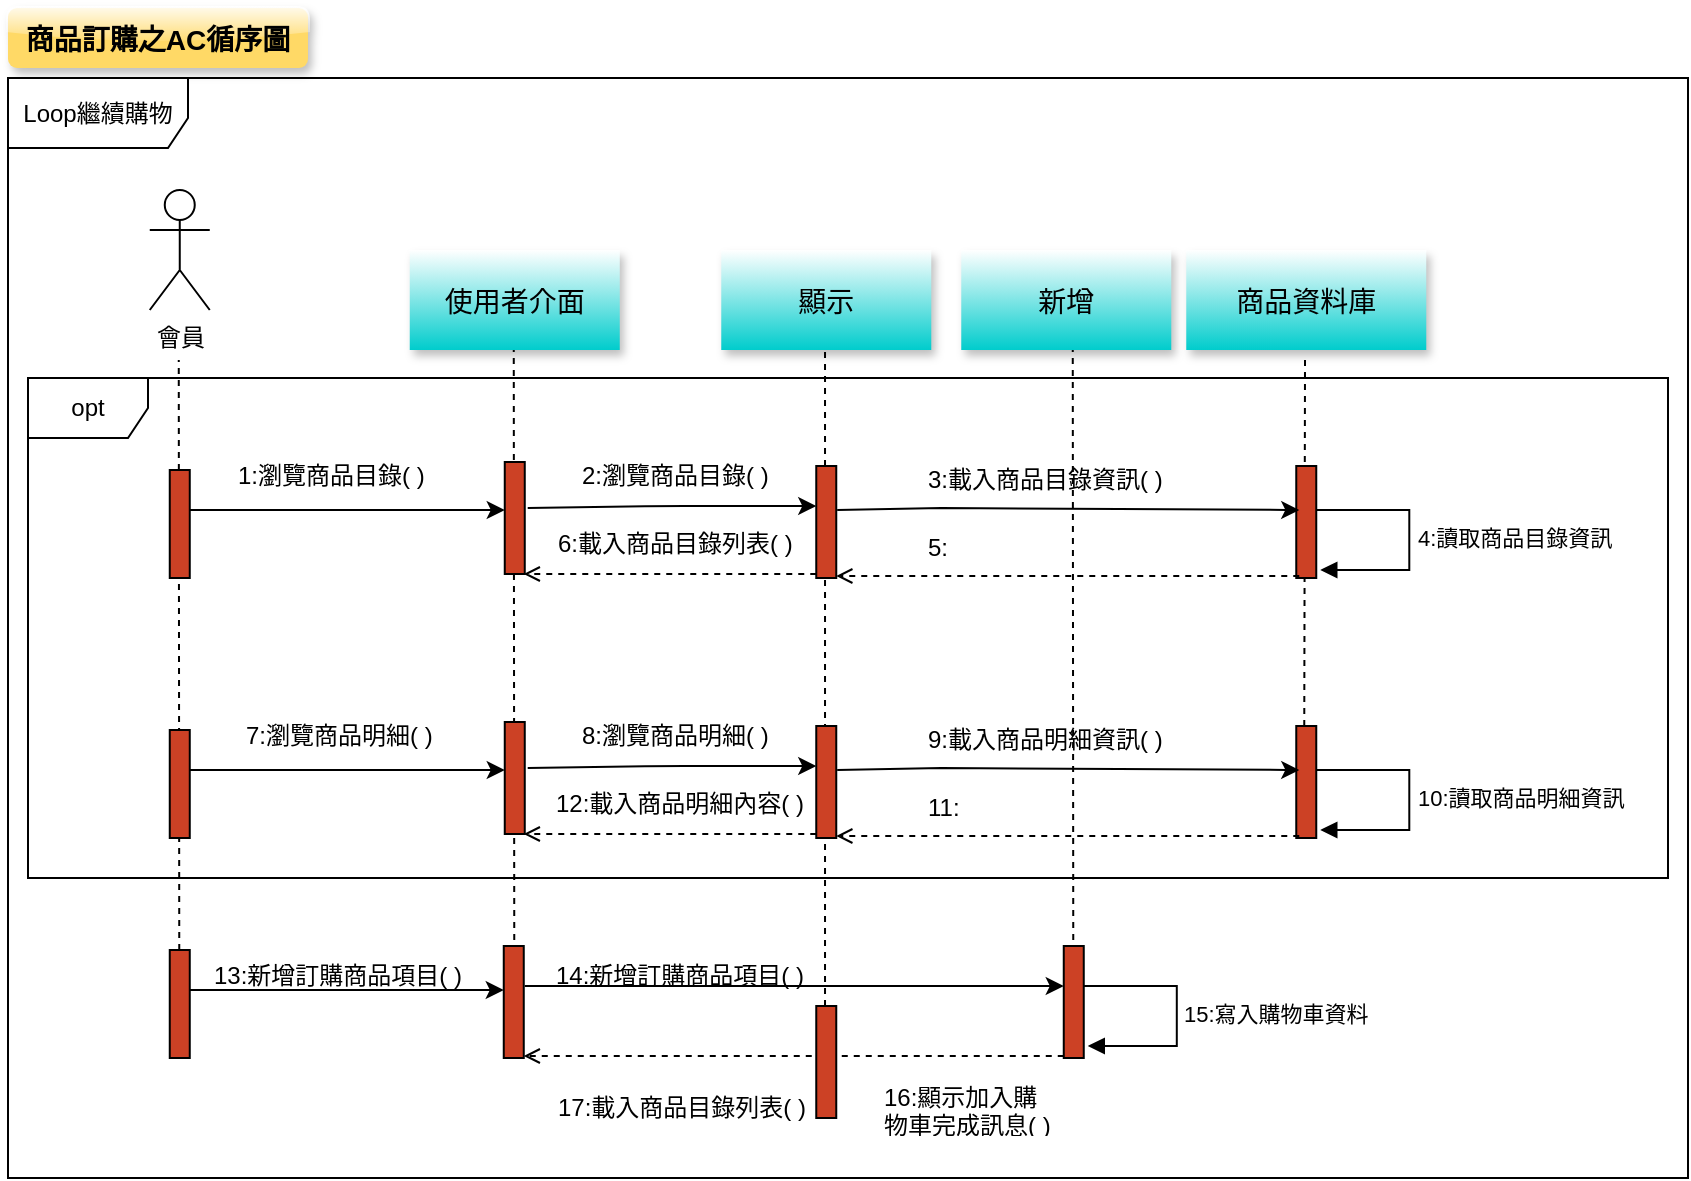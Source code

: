 <mxfile version="21.1.5" type="github">
  <diagram name="Page-1" id="13e1069c-82ec-6db2-03f1-153e76fe0fe0">
    <mxGraphModel dx="880" dy="461" grid="1" gridSize="10" guides="1" tooltips="1" connect="1" arrows="1" fold="1" page="1" pageScale="1" pageWidth="1100" pageHeight="850" background="none" math="0" shadow="0">
      <root>
        <mxCell id="0" />
        <mxCell id="1" parent="0" />
        <mxCell id="ECdubJ1jrFnXmb-SFTi5-120" value="" style="html=1;verticalAlign=bottom;startArrow=none;endArrow=none;dashed=1;rounded=0;entryX=0.5;entryY=1;entryDx=0;entryDy=0;" edge="1" parent="1">
          <mxGeometry relative="1" as="geometry">
            <mxPoint x="668.13" y="374" as="sourcePoint" />
            <mxPoint x="668.51" y="189" as="targetPoint" />
          </mxGeometry>
        </mxCell>
        <mxCell id="ECdubJ1jrFnXmb-SFTi5-119" value="" style="html=1;verticalAlign=bottom;startArrow=none;endArrow=none;dashed=1;rounded=0;entryX=0.5;entryY=1;entryDx=0;entryDy=0;" edge="1" parent="1">
          <mxGeometry relative="1" as="geometry">
            <mxPoint x="552.63" y="481" as="sourcePoint" />
            <mxPoint x="552.38" y="186" as="targetPoint" />
          </mxGeometry>
        </mxCell>
        <mxCell id="ECdubJ1jrFnXmb-SFTi5-118" value="" style="html=1;verticalAlign=bottom;startArrow=none;endArrow=none;dashed=1;rounded=0;entryX=0.5;entryY=1;entryDx=0;entryDy=0;" edge="1" parent="1" source="ECdubJ1jrFnXmb-SFTi5-125">
          <mxGeometry relative="1" as="geometry">
            <mxPoint x="428.13" y="371" as="sourcePoint" />
            <mxPoint x="428.51" y="186" as="targetPoint" />
          </mxGeometry>
        </mxCell>
        <mxCell id="ECdubJ1jrFnXmb-SFTi5-121" value="" style="html=1;verticalAlign=bottom;startArrow=none;endArrow=none;dashed=1;rounded=0;entryX=0.5;entryY=1;entryDx=0;entryDy=0;" edge="1" parent="1">
          <mxGeometry relative="1" as="geometry">
            <mxPoint x="105.63" y="486" as="sourcePoint" />
            <mxPoint x="105.38" y="191" as="targetPoint" />
          </mxGeometry>
        </mxCell>
        <mxCell id="ECdubJ1jrFnXmb-SFTi5-117" value="" style="html=1;verticalAlign=bottom;startArrow=none;endArrow=none;dashed=1;rounded=0;entryX=0.5;entryY=1;entryDx=0;entryDy=0;" edge="1" parent="1">
          <mxGeometry relative="1" as="geometry">
            <mxPoint x="273.13" y="481" as="sourcePoint" />
            <mxPoint x="272.88" y="186" as="targetPoint" />
          </mxGeometry>
        </mxCell>
        <mxCell id="ECdubJ1jrFnXmb-SFTi5-23" value="會員" style="shape=umlActor;verticalLabelPosition=bottom;verticalAlign=top;html=1;" vertex="1" parent="1">
          <mxGeometry x="90.88" y="106" width="30" height="60" as="geometry" />
        </mxCell>
        <mxCell id="ECdubJ1jrFnXmb-SFTi5-52" value="使用者介面" style="shadow=1;fillColor=#FFFFFF;strokeColor=none;gradientColor=#00CCCC;fontSize=14;" vertex="1" parent="1">
          <mxGeometry x="220.88" y="136" width="105" height="50" as="geometry" />
        </mxCell>
        <mxCell id="ECdubJ1jrFnXmb-SFTi5-53" value="顯示" style="shadow=1;fillColor=#FFFFFF;strokeColor=none;gradientColor=#00CCCC;fontSize=14;" vertex="1" parent="1">
          <mxGeometry x="376.63" y="136" width="105" height="50" as="geometry" />
        </mxCell>
        <mxCell id="ECdubJ1jrFnXmb-SFTi5-54" value="商品資料庫" style="shadow=1;fillColor=#FFFFFF;strokeColor=none;gradientColor=#00CCCC;fontSize=14;" vertex="1" parent="1">
          <mxGeometry x="609.13" y="136" width="120" height="50" as="geometry" />
        </mxCell>
        <mxCell id="ECdubJ1jrFnXmb-SFTi5-57" value="商品訂購之AC循序圖" style="rounded=1;fontStyle=1;fillColor=#FFD966;strokeColor=none;fillStyle=auto;shadow=1;glass=1;fontSize=14;" vertex="1" parent="1">
          <mxGeometry x="20" y="15" width="150" height="30" as="geometry" />
        </mxCell>
        <mxCell id="ECdubJ1jrFnXmb-SFTi5-74" value="新增" style="shadow=1;fillColor=#FFFFFF;strokeColor=none;gradientColor=#00CCCC;fontSize=14;" vertex="1" parent="1">
          <mxGeometry x="496.63" y="136" width="105" height="50" as="geometry" />
        </mxCell>
        <mxCell id="ECdubJ1jrFnXmb-SFTi5-76" value="" style="html=1;points=[];perimeter=orthogonalPerimeter;outlineConnect=0;targetShapes=umlLifeline;portConstraint=eastwest;newEdgeStyle={&quot;edgeStyle&quot;:&quot;elbowEdgeStyle&quot;,&quot;elbow&quot;:&quot;vertical&quot;,&quot;curved&quot;:0,&quot;rounded&quot;:0};fillColor=#CC4125;" vertex="1" parent="1">
          <mxGeometry x="100.88" y="246" width="10" height="54" as="geometry" />
        </mxCell>
        <mxCell id="ECdubJ1jrFnXmb-SFTi5-77" value="" style="html=1;points=[];perimeter=orthogonalPerimeter;outlineConnect=0;targetShapes=umlLifeline;portConstraint=eastwest;newEdgeStyle={&quot;edgeStyle&quot;:&quot;elbowEdgeStyle&quot;,&quot;elbow&quot;:&quot;vertical&quot;,&quot;curved&quot;:0,&quot;rounded&quot;:0};fillColor=#CC4125;" vertex="1" parent="1">
          <mxGeometry x="268.38" y="242" width="10" height="56" as="geometry" />
        </mxCell>
        <mxCell id="ECdubJ1jrFnXmb-SFTi5-78" value="" style="html=1;points=[];perimeter=orthogonalPerimeter;outlineConnect=0;targetShapes=umlLifeline;portConstraint=eastwest;newEdgeStyle={&quot;edgeStyle&quot;:&quot;elbowEdgeStyle&quot;,&quot;elbow&quot;:&quot;vertical&quot;,&quot;curved&quot;:0,&quot;rounded&quot;:0};fillColor=#CC4125;" vertex="1" parent="1">
          <mxGeometry x="664.13" y="244" width="10" height="56" as="geometry" />
        </mxCell>
        <mxCell id="ECdubJ1jrFnXmb-SFTi5-79" value="" style="endArrow=classic;endFill=1;endSize=6;html=1;rounded=1;" edge="1" parent="1" target="ECdubJ1jrFnXmb-SFTi5-77">
          <mxGeometry width="160" relative="1" as="geometry">
            <mxPoint x="110.88" y="266" as="sourcePoint" />
            <mxPoint x="191.88" y="266" as="targetPoint" />
            <Array as="points">
              <mxPoint x="170.88" y="266" />
            </Array>
          </mxGeometry>
        </mxCell>
        <mxCell id="ECdubJ1jrFnXmb-SFTi5-80" value="1:瀏覽商品目錄( )" style="text;strokeColor=none;fillColor=none;align=left;verticalAlign=middle;spacingLeft=4;spacingRight=4;overflow=hidden;points=[[0,0.5],[1,0.5]];portConstraint=eastwest;rotatable=0;whiteSpace=wrap;html=1;" vertex="1" parent="1">
          <mxGeometry x="129.13" y="234" width="110" height="30" as="geometry" />
        </mxCell>
        <mxCell id="ECdubJ1jrFnXmb-SFTi5-81" value="" style="html=1;points=[];perimeter=orthogonalPerimeter;outlineConnect=0;targetShapes=umlLifeline;portConstraint=eastwest;newEdgeStyle={&quot;edgeStyle&quot;:&quot;elbowEdgeStyle&quot;,&quot;elbow&quot;:&quot;vertical&quot;,&quot;curved&quot;:0,&quot;rounded&quot;:0};fillColor=#CC4125;" vertex="1" parent="1">
          <mxGeometry x="424.13" y="244" width="10" height="56" as="geometry" />
        </mxCell>
        <mxCell id="ECdubJ1jrFnXmb-SFTi5-82" value="" style="endArrow=classic;endFill=1;endSize=6;html=1;rounded=1;exitX=1.018;exitY=1.033;exitDx=0;exitDy=0;exitPerimeter=0;" edge="1" parent="1" target="ECdubJ1jrFnXmb-SFTi5-81">
          <mxGeometry width="160" relative="1" as="geometry">
            <mxPoint x="279.86" y="264.99" as="sourcePoint" />
            <mxPoint x="381.88" y="264" as="targetPoint" />
            <Array as="points">
              <mxPoint x="348.38" y="264" />
            </Array>
          </mxGeometry>
        </mxCell>
        <mxCell id="ECdubJ1jrFnXmb-SFTi5-83" value="2:瀏覽商品目錄( )" style="text;strokeColor=none;fillColor=none;align=left;verticalAlign=middle;spacingLeft=4;spacingRight=4;overflow=hidden;points=[[0,0.5],[1,0.5]];portConstraint=eastwest;rotatable=0;whiteSpace=wrap;html=1;" vertex="1" parent="1">
          <mxGeometry x="300.88" y="234" width="110" height="30" as="geometry" />
        </mxCell>
        <mxCell id="ECdubJ1jrFnXmb-SFTi5-84" value="" style="endArrow=classic;endFill=1;endSize=6;html=1;rounded=0;exitX=1.027;exitY=1;exitDx=0;exitDy=0;exitPerimeter=0;" edge="1" parent="1">
          <mxGeometry width="160" relative="1" as="geometry">
            <mxPoint x="434.6" y="266" as="sourcePoint" />
            <mxPoint x="665.63" y="266" as="targetPoint" />
            <Array as="points">
              <mxPoint x="486.63" y="265" />
            </Array>
          </mxGeometry>
        </mxCell>
        <mxCell id="ECdubJ1jrFnXmb-SFTi5-85" value="3:載入商品目錄資訊( )" style="text;strokeColor=none;fillColor=none;align=left;verticalAlign=middle;spacingLeft=4;spacingRight=4;overflow=hidden;points=[[0,0.5],[1,0.5]];portConstraint=eastwest;rotatable=0;whiteSpace=wrap;html=1;" vertex="1" parent="1">
          <mxGeometry x="474.13" y="236" width="135" height="30" as="geometry" />
        </mxCell>
        <mxCell id="ECdubJ1jrFnXmb-SFTi5-86" value="4:讀取商品目錄資訊" style="html=1;align=left;spacingLeft=2;endArrow=block;rounded=0;edgeStyle=orthogonalEdgeStyle;curved=0;rounded=0;exitX=0.8;exitY=0.25;exitDx=0;exitDy=0;exitPerimeter=0;" edge="1" parent="1">
          <mxGeometry relative="1" as="geometry">
            <mxPoint x="674.13" y="266" as="sourcePoint" />
            <Array as="points">
              <mxPoint x="720.63" y="266" />
              <mxPoint x="720.63" y="296" />
            </Array>
            <mxPoint x="676.13" y="296" as="targetPoint" />
          </mxGeometry>
        </mxCell>
        <mxCell id="ECdubJ1jrFnXmb-SFTi5-87" value="" style="endArrow=open;endFill=1;endSize=6;html=1;rounded=0;dashed=1;" edge="1" parent="1">
          <mxGeometry width="160" relative="1" as="geometry">
            <mxPoint x="665.63" y="299" as="sourcePoint" />
            <mxPoint x="434.13" y="299" as="targetPoint" />
            <Array as="points">
              <mxPoint x="654.13" y="299" />
            </Array>
          </mxGeometry>
        </mxCell>
        <mxCell id="ECdubJ1jrFnXmb-SFTi5-88" value="5:" style="text;strokeColor=none;fillColor=none;align=left;verticalAlign=middle;spacingLeft=4;spacingRight=4;overflow=hidden;points=[[0,0.5],[1,0.5]];portConstraint=eastwest;rotatable=0;whiteSpace=wrap;html=1;" vertex="1" parent="1">
          <mxGeometry x="474.13" y="270" width="135" height="30" as="geometry" />
        </mxCell>
        <mxCell id="ECdubJ1jrFnXmb-SFTi5-90" value="6:載入商品目錄列表( )" style="text;strokeColor=none;fillColor=none;align=left;verticalAlign=middle;spacingLeft=4;spacingRight=4;overflow=hidden;points=[[0,0.5],[1,0.5]];portConstraint=eastwest;rotatable=0;whiteSpace=wrap;html=1;" vertex="1" parent="1">
          <mxGeometry x="289.13" y="268" width="135" height="30" as="geometry" />
        </mxCell>
        <mxCell id="ECdubJ1jrFnXmb-SFTi5-91" value="" style="endArrow=open;endFill=1;endSize=6;html=1;rounded=0;dashed=1;" edge="1" parent="1" source="ECdubJ1jrFnXmb-SFTi5-81">
          <mxGeometry width="160" relative="1" as="geometry">
            <mxPoint x="381.88" y="298" as="sourcePoint" />
            <mxPoint x="277.88" y="298" as="targetPoint" />
            <Array as="points" />
          </mxGeometry>
        </mxCell>
        <mxCell id="ECdubJ1jrFnXmb-SFTi5-92" value="" style="html=1;points=[];perimeter=orthogonalPerimeter;outlineConnect=0;targetShapes=umlLifeline;portConstraint=eastwest;newEdgeStyle={&quot;edgeStyle&quot;:&quot;elbowEdgeStyle&quot;,&quot;elbow&quot;:&quot;vertical&quot;,&quot;curved&quot;:0,&quot;rounded&quot;:0};fillColor=#CC4125;" vertex="1" parent="1">
          <mxGeometry x="100.88" y="376" width="10" height="54" as="geometry" />
        </mxCell>
        <mxCell id="ECdubJ1jrFnXmb-SFTi5-93" value="" style="html=1;points=[];perimeter=orthogonalPerimeter;outlineConnect=0;targetShapes=umlLifeline;portConstraint=eastwest;newEdgeStyle={&quot;edgeStyle&quot;:&quot;elbowEdgeStyle&quot;,&quot;elbow&quot;:&quot;vertical&quot;,&quot;curved&quot;:0,&quot;rounded&quot;:0};fillColor=#CC4125;" vertex="1" parent="1">
          <mxGeometry x="268.38" y="372" width="10" height="56" as="geometry" />
        </mxCell>
        <mxCell id="ECdubJ1jrFnXmb-SFTi5-94" value="" style="html=1;points=[];perimeter=orthogonalPerimeter;outlineConnect=0;targetShapes=umlLifeline;portConstraint=eastwest;newEdgeStyle={&quot;edgeStyle&quot;:&quot;elbowEdgeStyle&quot;,&quot;elbow&quot;:&quot;vertical&quot;,&quot;curved&quot;:0,&quot;rounded&quot;:0};fillColor=#CC4125;" vertex="1" parent="1">
          <mxGeometry x="664.13" y="374" width="10" height="56" as="geometry" />
        </mxCell>
        <mxCell id="ECdubJ1jrFnXmb-SFTi5-95" value="" style="endArrow=classic;endFill=1;endSize=6;html=1;rounded=1;" edge="1" parent="1" target="ECdubJ1jrFnXmb-SFTi5-93">
          <mxGeometry width="160" relative="1" as="geometry">
            <mxPoint x="110.88" y="396" as="sourcePoint" />
            <mxPoint x="191.88" y="396" as="targetPoint" />
            <Array as="points">
              <mxPoint x="170.88" y="396" />
            </Array>
          </mxGeometry>
        </mxCell>
        <mxCell id="ECdubJ1jrFnXmb-SFTi5-96" value="7:瀏覽商品明細( )" style="text;strokeColor=none;fillColor=none;align=left;verticalAlign=middle;spacingLeft=4;spacingRight=4;overflow=hidden;points=[[0,0.5],[1,0.5]];portConstraint=eastwest;rotatable=0;whiteSpace=wrap;html=1;" vertex="1" parent="1">
          <mxGeometry x="133.13" y="364" width="110" height="30" as="geometry" />
        </mxCell>
        <mxCell id="ECdubJ1jrFnXmb-SFTi5-97" value="" style="html=1;points=[];perimeter=orthogonalPerimeter;outlineConnect=0;targetShapes=umlLifeline;portConstraint=eastwest;newEdgeStyle={&quot;edgeStyle&quot;:&quot;elbowEdgeStyle&quot;,&quot;elbow&quot;:&quot;vertical&quot;,&quot;curved&quot;:0,&quot;rounded&quot;:0};fillColor=#CC4125;" vertex="1" parent="1">
          <mxGeometry x="424.13" y="374" width="10" height="56" as="geometry" />
        </mxCell>
        <mxCell id="ECdubJ1jrFnXmb-SFTi5-98" value="" style="endArrow=classic;endFill=1;endSize=6;html=1;rounded=1;exitX=1.018;exitY=1.033;exitDx=0;exitDy=0;exitPerimeter=0;" edge="1" parent="1" target="ECdubJ1jrFnXmb-SFTi5-97">
          <mxGeometry width="160" relative="1" as="geometry">
            <mxPoint x="279.86" y="394.99" as="sourcePoint" />
            <mxPoint x="381.88" y="394" as="targetPoint" />
            <Array as="points">
              <mxPoint x="348.38" y="394" />
            </Array>
          </mxGeometry>
        </mxCell>
        <mxCell id="ECdubJ1jrFnXmb-SFTi5-99" value="8:瀏覽商品明細( )" style="text;strokeColor=none;fillColor=none;align=left;verticalAlign=middle;spacingLeft=4;spacingRight=4;overflow=hidden;points=[[0,0.5],[1,0.5]];portConstraint=eastwest;rotatable=0;whiteSpace=wrap;html=1;" vertex="1" parent="1">
          <mxGeometry x="300.88" y="364" width="110" height="30" as="geometry" />
        </mxCell>
        <mxCell id="ECdubJ1jrFnXmb-SFTi5-100" value="" style="endArrow=classic;endFill=1;endSize=6;html=1;rounded=0;exitX=1.027;exitY=1;exitDx=0;exitDy=0;exitPerimeter=0;" edge="1" parent="1">
          <mxGeometry width="160" relative="1" as="geometry">
            <mxPoint x="434.6" y="396" as="sourcePoint" />
            <mxPoint x="665.63" y="396" as="targetPoint" />
            <Array as="points">
              <mxPoint x="486.63" y="395" />
            </Array>
          </mxGeometry>
        </mxCell>
        <mxCell id="ECdubJ1jrFnXmb-SFTi5-101" value="9:載入商品明細資訊( )" style="text;strokeColor=none;fillColor=none;align=left;verticalAlign=middle;spacingLeft=4;spacingRight=4;overflow=hidden;points=[[0,0.5],[1,0.5]];portConstraint=eastwest;rotatable=0;whiteSpace=wrap;html=1;" vertex="1" parent="1">
          <mxGeometry x="474.13" y="366" width="135" height="30" as="geometry" />
        </mxCell>
        <mxCell id="ECdubJ1jrFnXmb-SFTi5-102" value="10:讀取商品明細資訊" style="html=1;align=left;spacingLeft=2;endArrow=block;rounded=0;edgeStyle=orthogonalEdgeStyle;curved=0;rounded=0;exitX=0.8;exitY=0.25;exitDx=0;exitDy=0;exitPerimeter=0;" edge="1" parent="1">
          <mxGeometry relative="1" as="geometry">
            <mxPoint x="674.13" y="396" as="sourcePoint" />
            <Array as="points">
              <mxPoint x="720.63" y="396" />
              <mxPoint x="720.63" y="426" />
            </Array>
            <mxPoint x="676.13" y="426" as="targetPoint" />
          </mxGeometry>
        </mxCell>
        <mxCell id="ECdubJ1jrFnXmb-SFTi5-103" value="" style="endArrow=open;endFill=1;endSize=6;html=1;rounded=0;dashed=1;" edge="1" parent="1">
          <mxGeometry width="160" relative="1" as="geometry">
            <mxPoint x="665.63" y="429" as="sourcePoint" />
            <mxPoint x="434.13" y="429" as="targetPoint" />
            <Array as="points">
              <mxPoint x="654.13" y="429" />
            </Array>
          </mxGeometry>
        </mxCell>
        <mxCell id="ECdubJ1jrFnXmb-SFTi5-104" value="11:" style="text;strokeColor=none;fillColor=none;align=left;verticalAlign=middle;spacingLeft=4;spacingRight=4;overflow=hidden;points=[[0,0.5],[1,0.5]];portConstraint=eastwest;rotatable=0;whiteSpace=wrap;html=1;" vertex="1" parent="1">
          <mxGeometry x="474.13" y="400" width="135" height="30" as="geometry" />
        </mxCell>
        <mxCell id="ECdubJ1jrFnXmb-SFTi5-105" value="12:載入商品明細內容( )" style="text;strokeColor=none;fillColor=none;align=left;verticalAlign=middle;spacingLeft=4;spacingRight=4;overflow=hidden;points=[[0,0.5],[1,0.5]];portConstraint=eastwest;rotatable=0;whiteSpace=wrap;html=1;" vertex="1" parent="1">
          <mxGeometry x="288.38" y="398" width="135" height="30" as="geometry" />
        </mxCell>
        <mxCell id="ECdubJ1jrFnXmb-SFTi5-106" value="" style="endArrow=open;endFill=1;endSize=6;html=1;rounded=0;dashed=1;" edge="1" parent="1" source="ECdubJ1jrFnXmb-SFTi5-97">
          <mxGeometry width="160" relative="1" as="geometry">
            <mxPoint x="381.88" y="428" as="sourcePoint" />
            <mxPoint x="277.88" y="428" as="targetPoint" />
            <Array as="points" />
          </mxGeometry>
        </mxCell>
        <mxCell id="ECdubJ1jrFnXmb-SFTi5-107" value="" style="html=1;points=[];perimeter=orthogonalPerimeter;outlineConnect=0;targetShapes=umlLifeline;portConstraint=eastwest;newEdgeStyle={&quot;edgeStyle&quot;:&quot;elbowEdgeStyle&quot;,&quot;elbow&quot;:&quot;vertical&quot;,&quot;curved&quot;:0,&quot;rounded&quot;:0};fillColor=#CC4125;" vertex="1" parent="1">
          <mxGeometry x="100.88" y="486" width="10" height="54" as="geometry" />
        </mxCell>
        <mxCell id="ECdubJ1jrFnXmb-SFTi5-108" value="" style="html=1;points=[];perimeter=orthogonalPerimeter;outlineConnect=0;targetShapes=umlLifeline;portConstraint=eastwest;newEdgeStyle={&quot;edgeStyle&quot;:&quot;elbowEdgeStyle&quot;,&quot;elbow&quot;:&quot;vertical&quot;,&quot;curved&quot;:0,&quot;rounded&quot;:0};fillColor=#CC4125;" vertex="1" parent="1">
          <mxGeometry x="267.88" y="484" width="10" height="56" as="geometry" />
        </mxCell>
        <mxCell id="ECdubJ1jrFnXmb-SFTi5-109" value="" style="html=1;points=[];perimeter=orthogonalPerimeter;outlineConnect=0;targetShapes=umlLifeline;portConstraint=eastwest;newEdgeStyle={&quot;edgeStyle&quot;:&quot;elbowEdgeStyle&quot;,&quot;elbow&quot;:&quot;vertical&quot;,&quot;curved&quot;:0,&quot;rounded&quot;:0};fillColor=#CC4125;" vertex="1" parent="1">
          <mxGeometry x="547.88" y="484" width="10" height="56" as="geometry" />
        </mxCell>
        <mxCell id="ECdubJ1jrFnXmb-SFTi5-110" value="" style="endArrow=classic;endFill=1;endSize=6;html=1;rounded=1;" edge="1" parent="1" target="ECdubJ1jrFnXmb-SFTi5-108">
          <mxGeometry width="160" relative="1" as="geometry">
            <mxPoint x="110.88" y="506" as="sourcePoint" />
            <mxPoint x="171.88" y="506" as="targetPoint" />
            <Array as="points">
              <mxPoint x="170.88" y="506" />
            </Array>
          </mxGeometry>
        </mxCell>
        <mxCell id="ECdubJ1jrFnXmb-SFTi5-111" value="" style="endArrow=classic;endFill=1;endSize=6;html=1;rounded=1;" edge="1" parent="1" target="ECdubJ1jrFnXmb-SFTi5-109">
          <mxGeometry width="160" relative="1" as="geometry">
            <mxPoint x="278.38" y="504" as="sourcePoint" />
            <mxPoint x="375.38" y="504" as="targetPoint" />
            <Array as="points">
              <mxPoint x="338.38" y="504" />
            </Array>
          </mxGeometry>
        </mxCell>
        <mxCell id="ECdubJ1jrFnXmb-SFTi5-112" value="15:寫入購物車資料" style="html=1;align=left;spacingLeft=2;endArrow=block;rounded=0;edgeStyle=orthogonalEdgeStyle;curved=0;rounded=0;exitX=0.8;exitY=0.25;exitDx=0;exitDy=0;exitPerimeter=0;" edge="1" parent="1">
          <mxGeometry relative="1" as="geometry">
            <mxPoint x="557.88" y="504" as="sourcePoint" />
            <Array as="points">
              <mxPoint x="604.38" y="504" />
              <mxPoint x="604.38" y="534" />
            </Array>
            <mxPoint x="559.88" y="534" as="targetPoint" />
          </mxGeometry>
        </mxCell>
        <mxCell id="ECdubJ1jrFnXmb-SFTi5-113" value="" style="endArrow=open;endFill=1;endSize=6;html=1;rounded=0;dashed=1;" edge="1" parent="1" target="ECdubJ1jrFnXmb-SFTi5-108">
          <mxGeometry width="160" relative="1" as="geometry">
            <mxPoint x="547.88" y="539" as="sourcePoint" />
            <mxPoint x="272.88" y="539" as="targetPoint" />
            <Array as="points">
              <mxPoint x="536.38" y="539" />
            </Array>
          </mxGeometry>
        </mxCell>
        <mxCell id="ECdubJ1jrFnXmb-SFTi5-114" value="13:新增訂購商品項目( )" style="text;strokeColor=none;fillColor=none;align=left;verticalAlign=middle;spacingLeft=4;spacingRight=4;overflow=hidden;points=[[0,0.5],[1,0.5]];portConstraint=eastwest;rotatable=0;whiteSpace=wrap;html=1;" vertex="1" parent="1">
          <mxGeometry x="116.51" y="484" width="135.25" height="30" as="geometry" />
        </mxCell>
        <mxCell id="ECdubJ1jrFnXmb-SFTi5-115" value="14:新增訂購商品項目( )" style="text;strokeColor=none;fillColor=none;align=left;verticalAlign=middle;spacingLeft=4;spacingRight=4;overflow=hidden;points=[[0,0.5],[1,0.5]];portConstraint=eastwest;rotatable=0;whiteSpace=wrap;html=1;" vertex="1" parent="1">
          <mxGeometry x="288.13" y="484" width="135.25" height="30" as="geometry" />
        </mxCell>
        <mxCell id="ECdubJ1jrFnXmb-SFTi5-116" value="16:顯示加入購物車完成訊息( )" style="text;strokeColor=none;fillColor=none;align=left;verticalAlign=middle;spacingLeft=4;spacingRight=4;overflow=hidden;points=[[0,0.5],[1,0.5]];portConstraint=eastwest;rotatable=0;whiteSpace=wrap;html=1;" vertex="1" parent="1">
          <mxGeometry x="452.01" y="550" width="95.87" height="30" as="geometry" />
        </mxCell>
        <mxCell id="ECdubJ1jrFnXmb-SFTi5-122" value="Loop繼續購物" style="shape=umlFrame;whiteSpace=wrap;html=1;pointerEvents=0;width=90;height=35;" vertex="1" parent="1">
          <mxGeometry x="20" y="50" width="840" height="550" as="geometry" />
        </mxCell>
        <mxCell id="ECdubJ1jrFnXmb-SFTi5-123" value="opt" style="shape=umlFrame;whiteSpace=wrap;html=1;pointerEvents=0;" vertex="1" parent="1">
          <mxGeometry x="30" y="200" width="820" height="250" as="geometry" />
        </mxCell>
        <mxCell id="ECdubJ1jrFnXmb-SFTi5-125" value="" style="html=1;points=[];perimeter=orthogonalPerimeter;outlineConnect=0;targetShapes=umlLifeline;portConstraint=eastwest;newEdgeStyle={&quot;edgeStyle&quot;:&quot;elbowEdgeStyle&quot;,&quot;elbow&quot;:&quot;vertical&quot;,&quot;curved&quot;:0,&quot;rounded&quot;:0};fillColor=#CC4125;" vertex="1" parent="1">
          <mxGeometry x="424.13" y="514" width="10" height="56" as="geometry" />
        </mxCell>
        <mxCell id="ECdubJ1jrFnXmb-SFTi5-126" value="17:載入商品目錄列表( )" style="text;strokeColor=none;fillColor=none;align=left;verticalAlign=middle;spacingLeft=4;spacingRight=4;overflow=hidden;points=[[0,0.5],[1,0.5]];portConstraint=eastwest;rotatable=0;whiteSpace=wrap;html=1;" vertex="1" parent="1">
          <mxGeometry x="289.13" y="550" width="135" height="30" as="geometry" />
        </mxCell>
      </root>
    </mxGraphModel>
  </diagram>
</mxfile>
